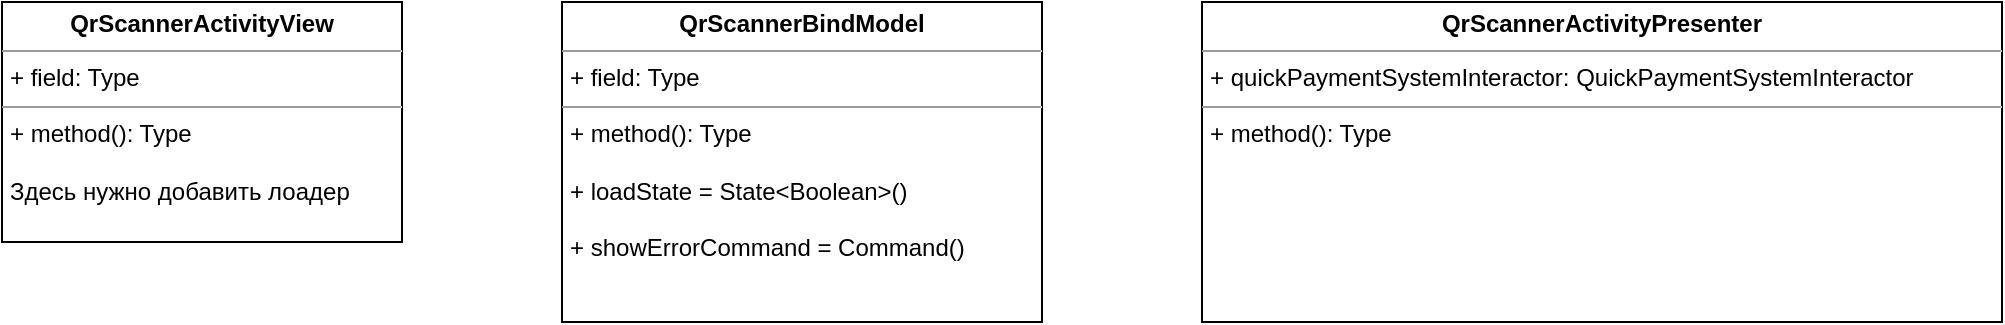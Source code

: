 <mxfile version="16.0.0" type="github">
  <diagram id="qcU1HG5RzWAc_MuV8xPT" name="Page-1">
    <mxGraphModel dx="677" dy="368" grid="1" gridSize="10" guides="1" tooltips="1" connect="1" arrows="1" fold="1" page="1" pageScale="1" pageWidth="850" pageHeight="1100" math="0" shadow="0">
      <root>
        <mxCell id="0" />
        <mxCell id="1" parent="0" />
        <mxCell id="0zd8dhE5nB0Fk6zoFEQ0-1" value="&lt;p style=&quot;margin: 0px ; margin-top: 4px ; text-align: center&quot;&gt;&lt;b&gt;QrScannerActivityView&lt;/b&gt;&lt;/p&gt;&lt;hr size=&quot;1&quot;&gt;&lt;p style=&quot;margin: 0px ; margin-left: 4px&quot;&gt;+ field: Type&lt;/p&gt;&lt;hr size=&quot;1&quot;&gt;&lt;p style=&quot;margin: 0px ; margin-left: 4px&quot;&gt;+ method(): Type&lt;/p&gt;&lt;p style=&quot;margin: 0px ; margin-left: 4px&quot;&gt;&lt;br&gt;&lt;/p&gt;&lt;p style=&quot;margin: 0px ; margin-left: 4px&quot;&gt;Здесь нужно добавить лоадер&lt;br&gt;&lt;/p&gt;" style="verticalAlign=top;align=left;overflow=fill;fontSize=12;fontFamily=Helvetica;html=1;" vertex="1" parent="1">
          <mxGeometry x="80" y="80" width="200" height="120" as="geometry" />
        </mxCell>
        <mxCell id="0zd8dhE5nB0Fk6zoFEQ0-2" value="&lt;p style=&quot;margin: 0px ; margin-top: 4px ; text-align: center&quot;&gt;&lt;b&gt;QrScannerBindModel&lt;/b&gt;&lt;/p&gt;&lt;hr size=&quot;1&quot;&gt;&lt;p style=&quot;margin: 0px ; margin-left: 4px&quot;&gt;+ field: Type&lt;/p&gt;&lt;hr size=&quot;1&quot;&gt;&lt;p style=&quot;margin: 0px ; margin-left: 4px&quot;&gt;+ method(): Type&lt;/p&gt;&lt;p style=&quot;margin: 0px ; margin-left: 4px&quot;&gt;&lt;br&gt;&lt;/p&gt;&lt;p style=&quot;margin: 0px ; margin-left: 4px&quot;&gt;+ loadState = State&amp;lt;Boolean&amp;gt;()&lt;/p&gt;&lt;p style=&quot;margin: 0px ; margin-left: 4px&quot;&gt;&lt;br&gt;&lt;/p&gt;&lt;p style=&quot;margin: 0px ; margin-left: 4px&quot;&gt;+ showErrorCommand = Command()&lt;br&gt;&lt;/p&gt;" style="verticalAlign=top;align=left;overflow=fill;fontSize=12;fontFamily=Helvetica;html=1;" vertex="1" parent="1">
          <mxGeometry x="360" y="80" width="240" height="160" as="geometry" />
        </mxCell>
        <mxCell id="0zd8dhE5nB0Fk6zoFEQ0-3" value="&lt;p style=&quot;margin: 0px ; margin-top: 4px ; text-align: center&quot;&gt;&lt;b&gt;QrScannerActivityPresenter&lt;/b&gt;&lt;/p&gt;&lt;hr size=&quot;1&quot;&gt;&lt;p style=&quot;margin: 0px ; margin-left: 4px&quot;&gt;+ quickPaymentSystemInteractor: QuickPaymentSystemInteractor&lt;/p&gt;&lt;hr size=&quot;1&quot;&gt;&lt;p style=&quot;margin: 0px ; margin-left: 4px&quot;&gt;+ method(): Type&lt;/p&gt;" style="verticalAlign=top;align=left;overflow=fill;fontSize=12;fontFamily=Helvetica;html=1;" vertex="1" parent="1">
          <mxGeometry x="680" y="80" width="400" height="160" as="geometry" />
        </mxCell>
      </root>
    </mxGraphModel>
  </diagram>
</mxfile>
